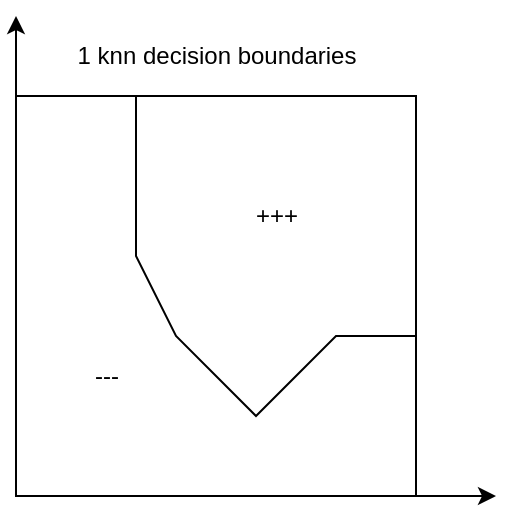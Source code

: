 <mxfile version="14.1.8" type="device"><diagram id="jLV8hQz3AueEznmUDUGd" name="Page-1"><mxGraphModel dx="749" dy="666" grid="1" gridSize="10" guides="1" tooltips="1" connect="1" arrows="1" fold="1" page="1" pageScale="1" pageWidth="1100" pageHeight="850" math="0" shadow="0"><root><mxCell id="0"/><mxCell id="1" parent="0"/><mxCell id="pa2nzRraXwZoWjUfC5eg-7" value="" style="rounded=0;whiteSpace=wrap;html=1;fillColor=none;" vertex="1" parent="1"><mxGeometry x="480" y="320" width="200" height="200" as="geometry"/></mxCell><mxCell id="pa2nzRraXwZoWjUfC5eg-1" value="" style="endArrow=classic;html=1;" edge="1" parent="1"><mxGeometry width="50" height="50" relative="1" as="geometry"><mxPoint x="480" y="520" as="sourcePoint"/><mxPoint x="480" y="280" as="targetPoint"/></mxGeometry></mxCell><mxCell id="pa2nzRraXwZoWjUfC5eg-2" value="" style="endArrow=classic;html=1;" edge="1" parent="1"><mxGeometry width="50" height="50" relative="1" as="geometry"><mxPoint x="480" y="520" as="sourcePoint"/><mxPoint x="720" y="520" as="targetPoint"/></mxGeometry></mxCell><mxCell id="pa2nzRraXwZoWjUfC5eg-5" value="" style="endArrow=none;html=1;rounded=0;" edge="1" parent="1"><mxGeometry width="50" height="50" relative="1" as="geometry"><mxPoint x="540" y="320" as="sourcePoint"/><mxPoint x="680" y="440" as="targetPoint"/><Array as="points"><mxPoint x="540" y="400"/><mxPoint x="560" y="440"/><mxPoint x="600" y="480"/><mxPoint x="640" y="440"/></Array></mxGeometry></mxCell><mxCell id="pa2nzRraXwZoWjUfC5eg-8" value="+++" style="text;html=1;align=center;verticalAlign=middle;resizable=0;points=[];autosize=1;" vertex="1" parent="1"><mxGeometry x="590" y="370" width="40" height="20" as="geometry"/></mxCell><mxCell id="pa2nzRraXwZoWjUfC5eg-9" value="---" style="text;html=1;align=center;verticalAlign=middle;resizable=0;points=[];autosize=1;" vertex="1" parent="1"><mxGeometry x="510" y="450" width="30" height="20" as="geometry"/></mxCell><mxCell id="pa2nzRraXwZoWjUfC5eg-10" value="1 knn decision boundaries" style="text;html=1;align=center;verticalAlign=middle;resizable=0;points=[];autosize=1;" vertex="1" parent="1"><mxGeometry x="505" y="290" width="150" height="20" as="geometry"/></mxCell></root></mxGraphModel></diagram></mxfile>